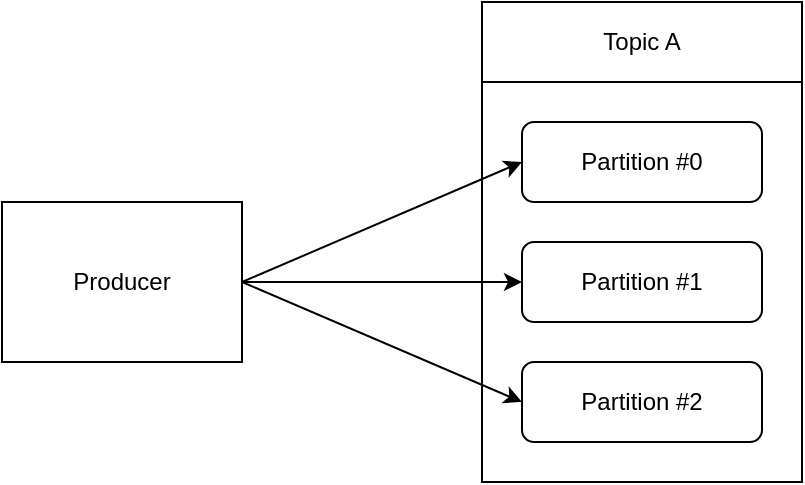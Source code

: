 <mxfile version="14.6.6" type="device"><diagram id="xSkNOARyMgnj0imaKkLk" name="Page-1"><mxGraphModel dx="1422" dy="794" grid="1" gridSize="10" guides="1" tooltips="1" connect="1" arrows="1" fold="1" page="1" pageScale="1" pageWidth="827" pageHeight="1169" math="0" shadow="0"><root><mxCell id="0"/><mxCell id="1" parent="0"/><mxCell id="_M380P22pOLhq_q7Pjm3-1" value="Producer" style="rounded=0;whiteSpace=wrap;html=1;" vertex="1" parent="1"><mxGeometry x="120" y="360" width="120" height="80" as="geometry"/></mxCell><mxCell id="_M380P22pOLhq_q7Pjm3-2" value="" style="rounded=0;whiteSpace=wrap;html=1;" vertex="1" parent="1"><mxGeometry x="360" y="300" width="160" height="200" as="geometry"/></mxCell><mxCell id="_M380P22pOLhq_q7Pjm3-3" value="Partition #0" style="rounded=1;whiteSpace=wrap;html=1;" vertex="1" parent="1"><mxGeometry x="380" y="320" width="120" height="40" as="geometry"/></mxCell><mxCell id="_M380P22pOLhq_q7Pjm3-4" value="Partition #1" style="rounded=1;whiteSpace=wrap;html=1;" vertex="1" parent="1"><mxGeometry x="380" y="380" width="120" height="40" as="geometry"/></mxCell><mxCell id="_M380P22pOLhq_q7Pjm3-5" value="Partition #2" style="rounded=1;whiteSpace=wrap;html=1;" vertex="1" parent="1"><mxGeometry x="380" y="440" width="120" height="40" as="geometry"/></mxCell><mxCell id="_M380P22pOLhq_q7Pjm3-6" value="Topic A" style="rounded=0;whiteSpace=wrap;html=1;" vertex="1" parent="1"><mxGeometry x="360" y="260" width="160" height="40" as="geometry"/></mxCell><mxCell id="_M380P22pOLhq_q7Pjm3-7" value="" style="endArrow=classic;html=1;exitX=1;exitY=0.5;exitDx=0;exitDy=0;entryX=0;entryY=0.5;entryDx=0;entryDy=0;" edge="1" parent="1" source="_M380P22pOLhq_q7Pjm3-1" target="_M380P22pOLhq_q7Pjm3-3"><mxGeometry width="50" height="50" relative="1" as="geometry"><mxPoint x="390" y="430" as="sourcePoint"/><mxPoint x="440" y="380" as="targetPoint"/></mxGeometry></mxCell><mxCell id="_M380P22pOLhq_q7Pjm3-8" value="" style="endArrow=classic;html=1;exitX=1;exitY=0.5;exitDx=0;exitDy=0;entryX=0;entryY=0.5;entryDx=0;entryDy=0;" edge="1" parent="1" source="_M380P22pOLhq_q7Pjm3-1" target="_M380P22pOLhq_q7Pjm3-4"><mxGeometry width="50" height="50" relative="1" as="geometry"><mxPoint x="250" y="410" as="sourcePoint"/><mxPoint x="390" y="350" as="targetPoint"/></mxGeometry></mxCell><mxCell id="_M380P22pOLhq_q7Pjm3-9" value="" style="endArrow=classic;html=1;exitX=1;exitY=0.5;exitDx=0;exitDy=0;entryX=0;entryY=0.5;entryDx=0;entryDy=0;" edge="1" parent="1" source="_M380P22pOLhq_q7Pjm3-1" target="_M380P22pOLhq_q7Pjm3-5"><mxGeometry width="50" height="50" relative="1" as="geometry"><mxPoint x="200" y="630" as="sourcePoint"/><mxPoint x="340" y="570" as="targetPoint"/></mxGeometry></mxCell></root></mxGraphModel></diagram></mxfile>